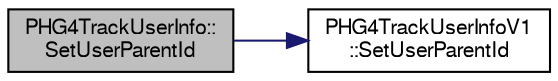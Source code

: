 digraph "PHG4TrackUserInfo::SetUserParentId"
{
  bgcolor="transparent";
  edge [fontname="FreeSans",fontsize="10",labelfontname="FreeSans",labelfontsize="10"];
  node [fontname="FreeSans",fontsize="10",shape=record];
  rankdir="LR";
  Node1 [label="PHG4TrackUserInfo::\lSetUserParentId",height=0.2,width=0.4,color="black", fillcolor="grey75", style="filled" fontcolor="black"];
  Node1 -> Node2 [color="midnightblue",fontsize="10",style="solid",fontname="FreeSans"];
  Node2 [label="PHG4TrackUserInfoV1\l::SetUserParentId",height=0.2,width=0.4,color="black",URL="$da/da8/classPHG4TrackUserInfoV1.html#a96c2367a7b1b511fae71cb148e186ca2"];
}
